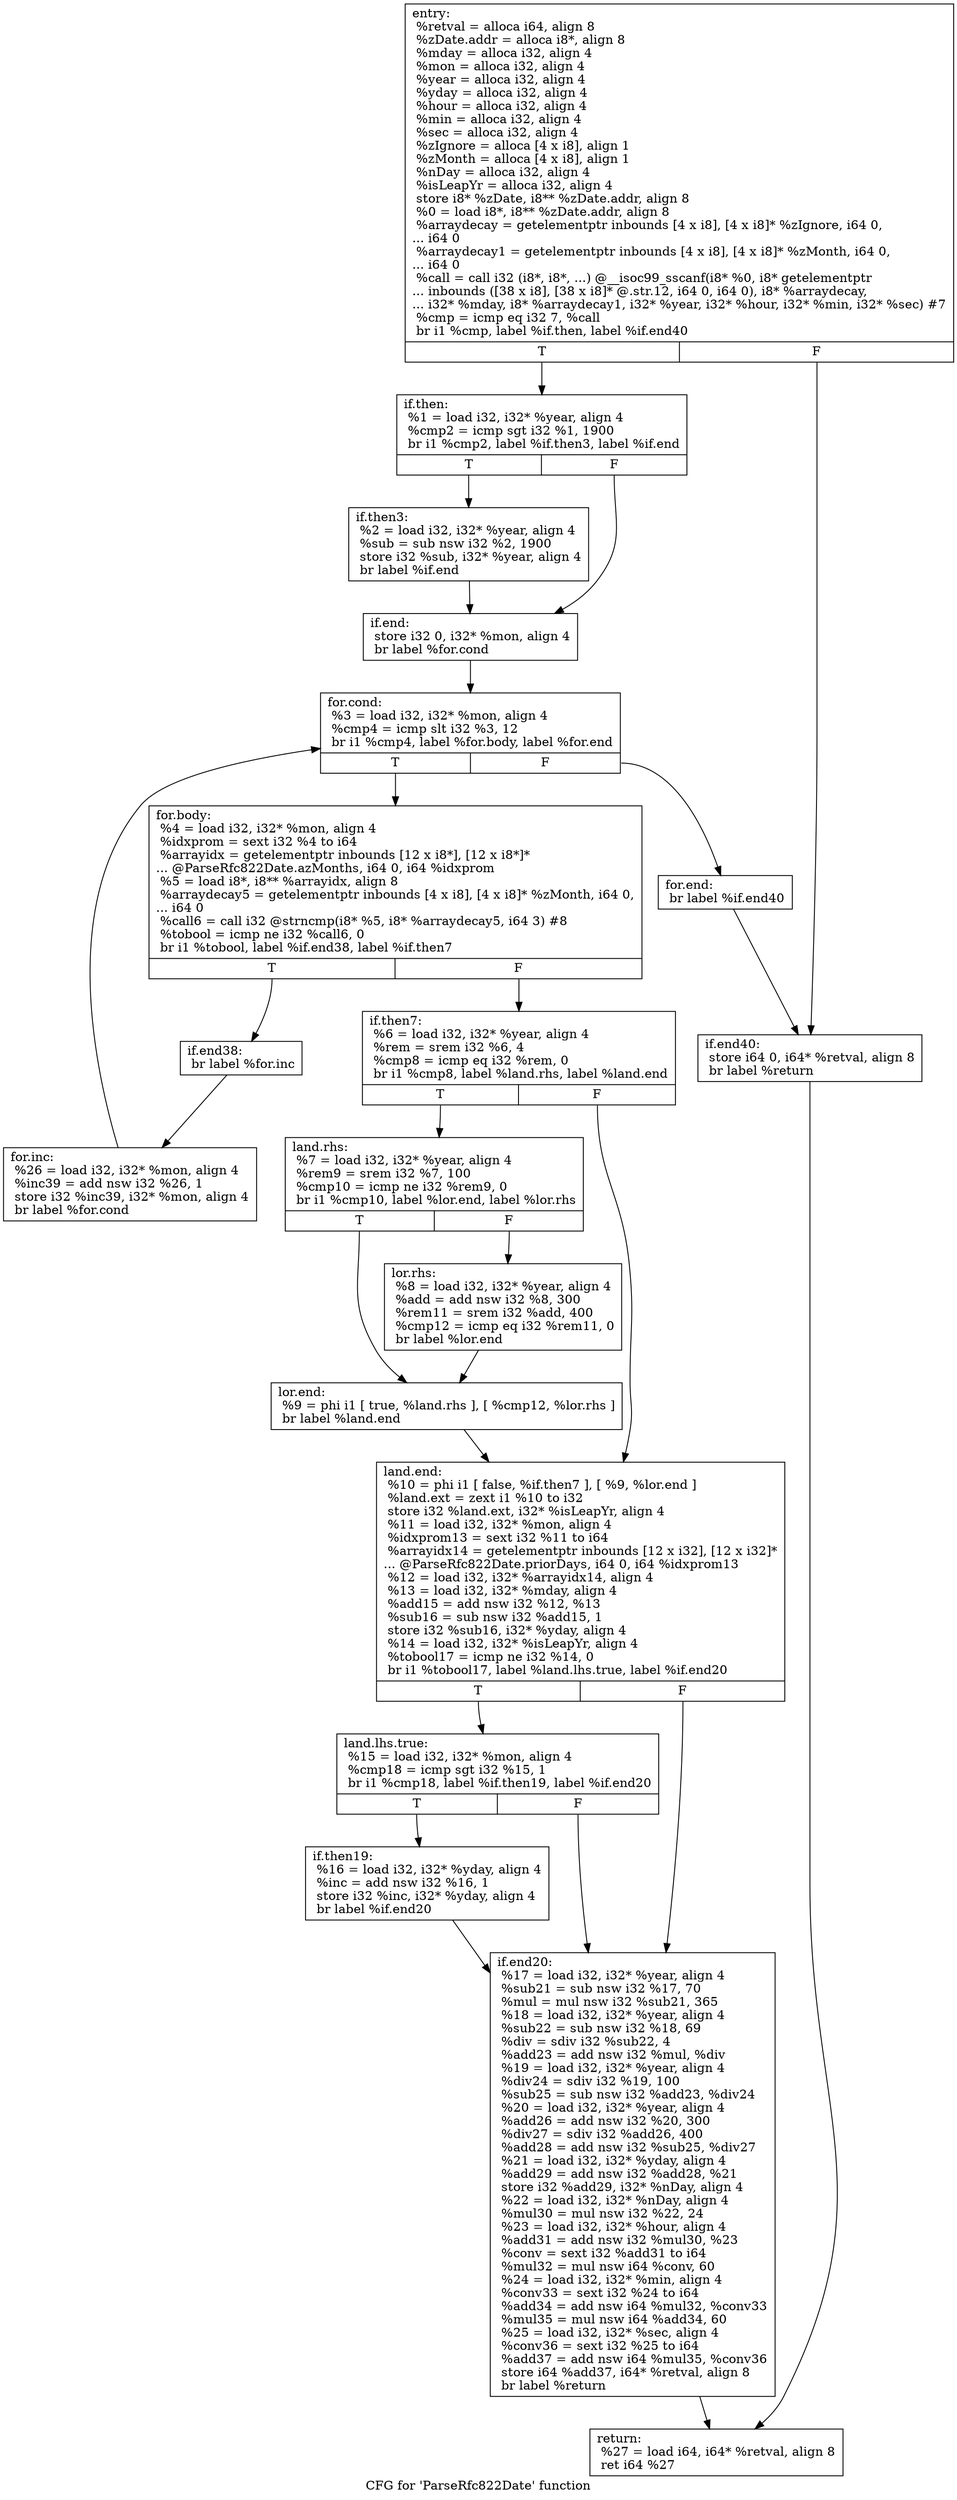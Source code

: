 digraph "CFG for 'ParseRfc822Date' function" {
	label="CFG for 'ParseRfc822Date' function";

	Node0xb8ff80 [shape=record,label="{entry:\l  %retval = alloca i64, align 8\l  %zDate.addr = alloca i8*, align 8\l  %mday = alloca i32, align 4\l  %mon = alloca i32, align 4\l  %year = alloca i32, align 4\l  %yday = alloca i32, align 4\l  %hour = alloca i32, align 4\l  %min = alloca i32, align 4\l  %sec = alloca i32, align 4\l  %zIgnore = alloca [4 x i8], align 1\l  %zMonth = alloca [4 x i8], align 1\l  %nDay = alloca i32, align 4\l  %isLeapYr = alloca i32, align 4\l  store i8* %zDate, i8** %zDate.addr, align 8\l  %0 = load i8*, i8** %zDate.addr, align 8\l  %arraydecay = getelementptr inbounds [4 x i8], [4 x i8]* %zIgnore, i64 0,\l... i64 0\l  %arraydecay1 = getelementptr inbounds [4 x i8], [4 x i8]* %zMonth, i64 0,\l... i64 0\l  %call = call i32 (i8*, i8*, ...) @__isoc99_sscanf(i8* %0, i8* getelementptr\l... inbounds ([38 x i8], [38 x i8]* @.str.12, i64 0, i64 0), i8* %arraydecay,\l... i32* %mday, i8* %arraydecay1, i32* %year, i32* %hour, i32* %min, i32* %sec) #7\l  %cmp = icmp eq i32 7, %call\l  br i1 %cmp, label %if.then, label %if.end40\l|{<s0>T|<s1>F}}"];
	Node0xb8ff80:s0 -> Node0xb907f0;
	Node0xb8ff80:s1 -> Node0xb90860;
	Node0xb907f0 [shape=record,label="{if.then:                                          \l  %1 = load i32, i32* %year, align 4\l  %cmp2 = icmp sgt i32 %1, 1900\l  br i1 %cmp2, label %if.then3, label %if.end\l|{<s0>T|<s1>F}}"];
	Node0xb907f0:s0 -> Node0xb909a0;
	Node0xb907f0:s1 -> Node0xb90a20;
	Node0xb909a0 [shape=record,label="{if.then3:                                         \l  %2 = load i32, i32* %year, align 4\l  %sub = sub nsw i32 %2, 1900\l  store i32 %sub, i32* %year, align 4\l  br label %if.end\l}"];
	Node0xb909a0 -> Node0xb90a20;
	Node0xb90a20 [shape=record,label="{if.end:                                           \l  store i32 0, i32* %mon, align 4\l  br label %for.cond\l}"];
	Node0xb90a20 -> Node0xb90f50;
	Node0xb90f50 [shape=record,label="{for.cond:                                         \l  %3 = load i32, i32* %mon, align 4\l  %cmp4 = icmp slt i32 %3, 12\l  br i1 %cmp4, label %for.body, label %for.end\l|{<s0>T|<s1>F}}"];
	Node0xb90f50:s0 -> Node0xb91090;
	Node0xb90f50:s1 -> Node0xb91110;
	Node0xb91090 [shape=record,label="{for.body:                                         \l  %4 = load i32, i32* %mon, align 4\l  %idxprom = sext i32 %4 to i64\l  %arrayidx = getelementptr inbounds [12 x i8*], [12 x i8*]*\l... @ParseRfc822Date.azMonths, i64 0, i64 %idxprom\l  %5 = load i8*, i8** %arrayidx, align 8\l  %arraydecay5 = getelementptr inbounds [4 x i8], [4 x i8]* %zMonth, i64 0,\l... i64 0\l  %call6 = call i32 @strncmp(i8* %5, i8* %arraydecay5, i64 3) #8\l  %tobool = icmp ne i32 %call6, 0\l  br i1 %tobool, label %if.end38, label %if.then7\l|{<s0>T|<s1>F}}"];
	Node0xb91090:s0 -> Node0xb915b0;
	Node0xb91090:s1 -> Node0xb91630;
	Node0xb91630 [shape=record,label="{if.then7:                                         \l  %6 = load i32, i32* %year, align 4\l  %rem = srem i32 %6, 4\l  %cmp8 = icmp eq i32 %rem, 0\l  br i1 %cmp8, label %land.rhs, label %land.end\l|{<s0>T|<s1>F}}"];
	Node0xb91630:s0 -> Node0xb91860;
	Node0xb91630:s1 -> Node0xb918e0;
	Node0xb91860 [shape=record,label="{land.rhs:                                         \l  %7 = load i32, i32* %year, align 4\l  %rem9 = srem i32 %7, 100\l  %cmp10 = icmp ne i32 %rem9, 0\l  br i1 %cmp10, label %lor.end, label %lor.rhs\l|{<s0>T|<s1>F}}"];
	Node0xb91860:s0 -> Node0xb91ba0;
	Node0xb91860:s1 -> Node0xb91c70;
	Node0xb91c70 [shape=record,label="{lor.rhs:                                          \l  %8 = load i32, i32* %year, align 4\l  %add = add nsw i32 %8, 300\l  %rem11 = srem i32 %add, 400\l  %cmp12 = icmp eq i32 %rem11, 0\l  br label %lor.end\l}"];
	Node0xb91c70 -> Node0xb91ba0;
	Node0xb91ba0 [shape=record,label="{lor.end:                                          \l  %9 = phi i1 [ true, %land.rhs ], [ %cmp12, %lor.rhs ]\l  br label %land.end\l}"];
	Node0xb91ba0 -> Node0xb918e0;
	Node0xb918e0 [shape=record,label="{land.end:                                         \l  %10 = phi i1 [ false, %if.then7 ], [ %9, %lor.end ]\l  %land.ext = zext i1 %10 to i32\l  store i32 %land.ext, i32* %isLeapYr, align 4\l  %11 = load i32, i32* %mon, align 4\l  %idxprom13 = sext i32 %11 to i64\l  %arrayidx14 = getelementptr inbounds [12 x i32], [12 x i32]*\l... @ParseRfc822Date.priorDays, i64 0, i64 %idxprom13\l  %12 = load i32, i32* %arrayidx14, align 4\l  %13 = load i32, i32* %mday, align 4\l  %add15 = add nsw i32 %12, %13\l  %sub16 = sub nsw i32 %add15, 1\l  store i32 %sub16, i32* %yday, align 4\l  %14 = load i32, i32* %isLeapYr, align 4\l  %tobool17 = icmp ne i32 %14, 0\l  br i1 %tobool17, label %land.lhs.true, label %if.end20\l|{<s0>T|<s1>F}}"];
	Node0xb918e0:s0 -> Node0xb92e10;
	Node0xb918e0:s1 -> Node0xb92ef0;
	Node0xb92e10 [shape=record,label="{land.lhs.true:                                    \l  %15 = load i32, i32* %mon, align 4\l  %cmp18 = icmp sgt i32 %15, 1\l  br i1 %cmp18, label %if.then19, label %if.end20\l|{<s0>T|<s1>F}}"];
	Node0xb92e10:s0 -> Node0xb930f0;
	Node0xb92e10:s1 -> Node0xb92ef0;
	Node0xb930f0 [shape=record,label="{if.then19:                                        \l  %16 = load i32, i32* %yday, align 4\l  %inc = add nsw i32 %16, 1\l  store i32 %inc, i32* %yday, align 4\l  br label %if.end20\l}"];
	Node0xb930f0 -> Node0xb92ef0;
	Node0xb92ef0 [shape=record,label="{if.end20:                                         \l  %17 = load i32, i32* %year, align 4\l  %sub21 = sub nsw i32 %17, 70\l  %mul = mul nsw i32 %sub21, 365\l  %18 = load i32, i32* %year, align 4\l  %sub22 = sub nsw i32 %18, 69\l  %div = sdiv i32 %sub22, 4\l  %add23 = add nsw i32 %mul, %div\l  %19 = load i32, i32* %year, align 4\l  %div24 = sdiv i32 %19, 100\l  %sub25 = sub nsw i32 %add23, %div24\l  %20 = load i32, i32* %year, align 4\l  %add26 = add nsw i32 %20, 300\l  %div27 = sdiv i32 %add26, 400\l  %add28 = add nsw i32 %sub25, %div27\l  %21 = load i32, i32* %yday, align 4\l  %add29 = add nsw i32 %add28, %21\l  store i32 %add29, i32* %nDay, align 4\l  %22 = load i32, i32* %nDay, align 4\l  %mul30 = mul nsw i32 %22, 24\l  %23 = load i32, i32* %hour, align 4\l  %add31 = add nsw i32 %mul30, %23\l  %conv = sext i32 %add31 to i64\l  %mul32 = mul nsw i64 %conv, 60\l  %24 = load i32, i32* %min, align 4\l  %conv33 = sext i32 %24 to i64\l  %add34 = add nsw i64 %mul32, %conv33\l  %mul35 = mul nsw i64 %add34, 60\l  %25 = load i32, i32* %sec, align 4\l  %conv36 = sext i32 %25 to i64\l  %add37 = add nsw i64 %mul35, %conv36\l  store i64 %add37, i64* %retval, align 8\l  br label %return\l}"];
	Node0xb92ef0 -> Node0xb943d0;
	Node0xb915b0 [shape=record,label="{if.end38:                                         \l  br label %for.inc\l}"];
	Node0xb915b0 -> Node0xb94500;
	Node0xb94500 [shape=record,label="{for.inc:                                          \l  %26 = load i32, i32* %mon, align 4\l  %inc39 = add nsw i32 %26, 1\l  store i32 %inc39, i32* %mon, align 4\l  br label %for.cond\l}"];
	Node0xb94500 -> Node0xb90f50;
	Node0xb91110 [shape=record,label="{for.end:                                          \l  br label %if.end40\l}"];
	Node0xb91110 -> Node0xb90860;
	Node0xb90860 [shape=record,label="{if.end40:                                         \l  store i64 0, i64* %retval, align 8\l  br label %return\l}"];
	Node0xb90860 -> Node0xb943d0;
	Node0xb943d0 [shape=record,label="{return:                                           \l  %27 = load i64, i64* %retval, align 8\l  ret i64 %27\l}"];
}
